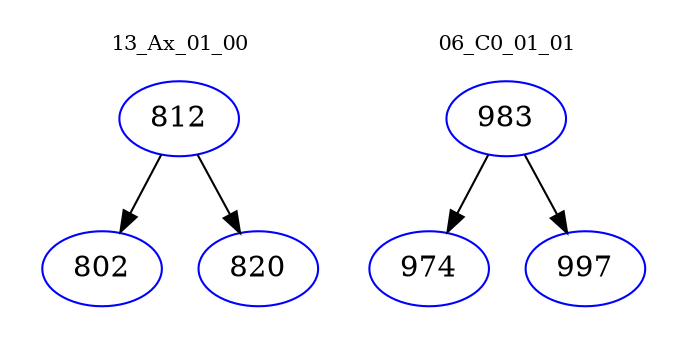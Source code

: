 digraph{
subgraph cluster_0 {
color = white
label = "13_Ax_01_00";
fontsize=10;
T0_812 [label="812", color="blue"]
T0_812 -> T0_802 [color="black"]
T0_802 [label="802", color="blue"]
T0_812 -> T0_820 [color="black"]
T0_820 [label="820", color="blue"]
}
subgraph cluster_1 {
color = white
label = "06_C0_01_01";
fontsize=10;
T1_983 [label="983", color="blue"]
T1_983 -> T1_974 [color="black"]
T1_974 [label="974", color="blue"]
T1_983 -> T1_997 [color="black"]
T1_997 [label="997", color="blue"]
}
}
